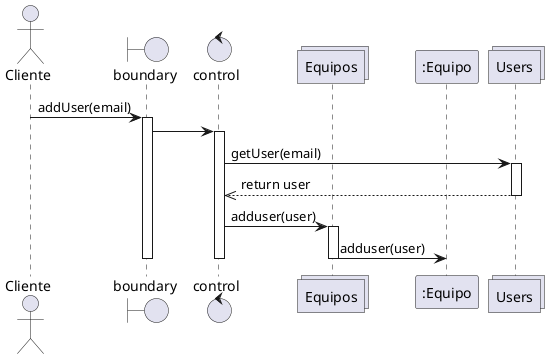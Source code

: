 @startuml Invitar equipo
actor "Cliente" as Client
boundary boundary
control control
collections Equipos as teams 
participant ":Equipo" as team
collections Users as users
Client->boundary :addUser(email)
activate boundary
boundary -> control 
activate control
control -> users :getUser(email)
activate users
control <<-- users: return user
deactivate users
control -> teams :adduser(user)
activate teams
teams -> team :adduser(user)
deactivate teams
deactivate control
deactivate boundary
@enduml